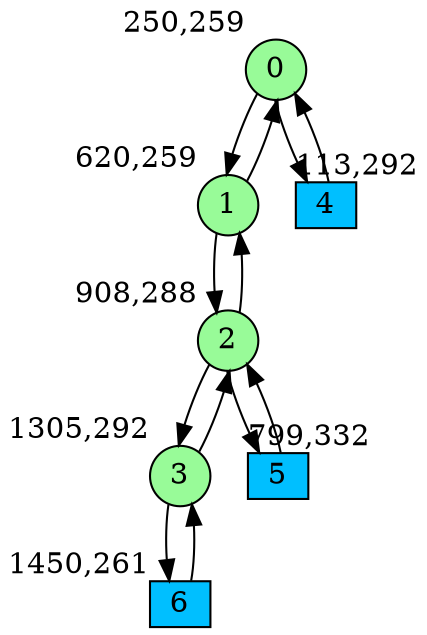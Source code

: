digraph G {
graph [bgcolor=white]
node [shape=circle, style = filled, fillcolor=white,fixedsize=true, width=0.4, height=0.3 ]
0[xlabel="250,259", pos = "2.14063,1.14063!", fillcolor=palegreen ];
1[xlabel="620,259", pos = "7.92188,1.14063!", fillcolor=palegreen ];
2[xlabel="908,288", pos = "12.4219,0.6875!", fillcolor=palegreen ];
3[xlabel="1305,292", pos = "18.625,0.625!", fillcolor=palegreen ];
4[xlabel="113,292", pos = "0,0.625!", fillcolor=deepskyblue, shape=box ];
5[xlabel="799,332", pos = "10.7188,0!", fillcolor=deepskyblue, shape=box ];
6[xlabel="1450,261", pos = "20.8906,1.10938!", fillcolor=deepskyblue, shape=box ];
0->1 ;
0->4 ;
1->0 ;
1->2 ;
2->1 ;
2->3 ;
2->5 ;
3->2 ;
3->6 ;
4->0 ;
5->2 ;
6->3 ;
}
